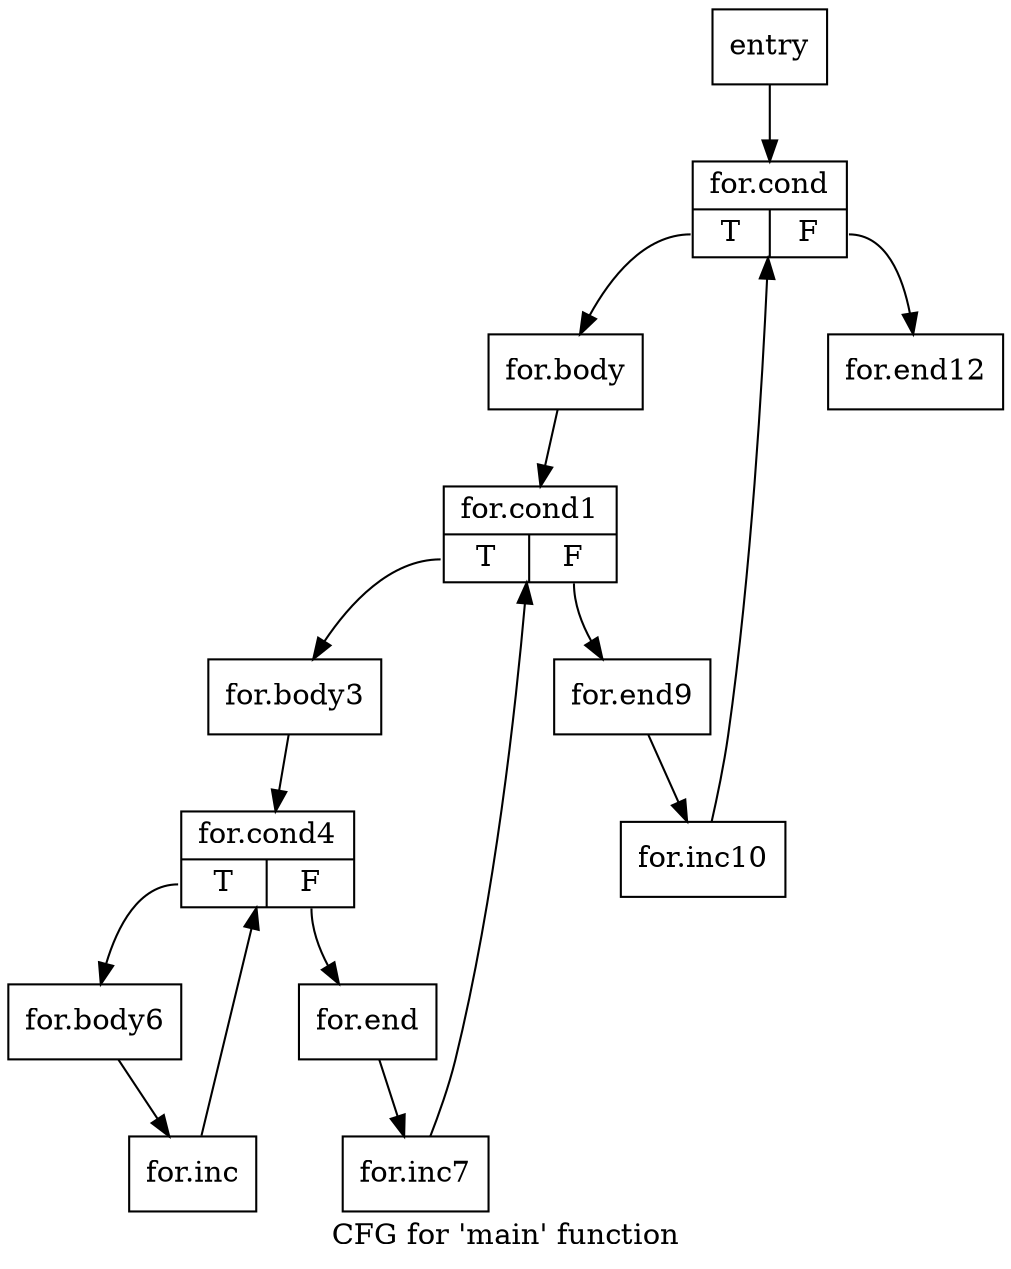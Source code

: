 digraph "CFG for 'main' function" {
	label="CFG for 'main' function";

	Node0x1196330 [shape=record,label="{entry}"];
	Node0x1196330 -> Node0x1196dd0;
	Node0x1196dd0 [shape=record,label="{for.cond|{<s0>T|<s1>F}}"];
	Node0x1196dd0:s0 -> Node0x1196ff0;
	Node0x1196dd0:s1 -> Node0x11970d0;
	Node0x1196ff0 [shape=record,label="{for.body}"];
	Node0x1196ff0 -> Node0x1197230;
	Node0x1197230 [shape=record,label="{for.cond1|{<s0>T|<s1>F}}"];
	Node0x1197230:s0 -> Node0x11973d0;
	Node0x1197230:s1 -> Node0x11974b0;
	Node0x11973d0 [shape=record,label="{for.body3}"];
	Node0x11973d0 -> Node0x11977b0;
	Node0x11977b0 [shape=record,label="{for.cond4|{<s0>T|<s1>F}}"];
	Node0x11977b0:s0 -> Node0x1197960;
	Node0x11977b0:s1 -> Node0x1197a40;
	Node0x1197960 [shape=record,label="{for.body6}"];
	Node0x1197960 -> Node0x11980a0;
	Node0x11980a0 [shape=record,label="{for.inc}"];
	Node0x11980a0 -> Node0x11977b0;
	Node0x1197a40 [shape=record,label="{for.end}"];
	Node0x1197a40 -> Node0x1198340;
	Node0x1198340 [shape=record,label="{for.inc7}"];
	Node0x1198340 -> Node0x1197230;
	Node0x11974b0 [shape=record,label="{for.end9}"];
	Node0x11974b0 -> Node0x1198590;
	Node0x1198590 [shape=record,label="{for.inc10}"];
	Node0x1198590 -> Node0x1196dd0;
	Node0x11970d0 [shape=record,label="{for.end12}"];
}
